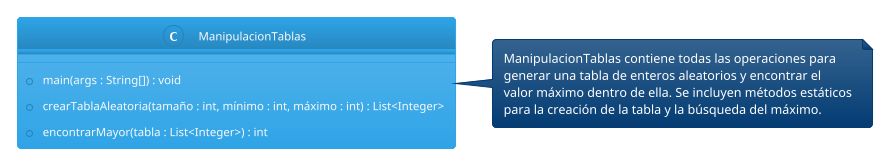 @startuml
!theme cerulean

class ManipulacionTablas {
    +main(args : String[]) : void
    +crearTablaAleatoria(tamaño : int, mínimo : int, máximo : int) : List<Integer>
    +encontrarMayor(tabla : List<Integer>) : int
}

note right of ManipulacionTablas
  ManipulacionTablas contiene todas las operaciones para
  generar una tabla de enteros aleatorios y encontrar el
  valor máximo dentro de ella. Se incluyen métodos estáticos
  para la creación de la tabla y la búsqueda del máximo.
end note

@enduml
